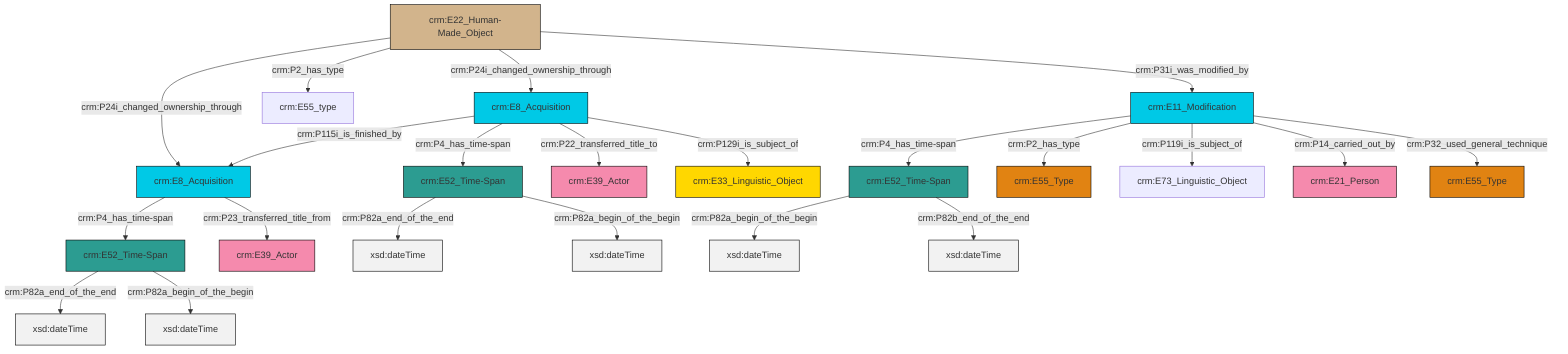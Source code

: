 graph TD
classDef Literal fill:#f2f2f2,stroke:#000000;
classDef CRM_Entity fill:#FFFFFF,stroke:#000000;
classDef Temporal_Entity fill:#00C9E6, stroke:#000000;
classDef Type fill:#E18312, stroke:#000000;
classDef Time-Span fill:#2C9C91, stroke:#000000;
classDef Appellation fill:#FFEB7F, stroke:#000000;
classDef Place fill:#008836, stroke:#000000;
classDef Persistent_Item fill:#B266B2, stroke:#000000;
classDef Conceptual_Object fill:#FFD700, stroke:#000000;
classDef Physical_Thing fill:#D2B48C, stroke:#000000;
classDef Actor fill:#f58aad, stroke:#000000;
classDef PC_Classes fill:#4ce600, stroke:#000000;
classDef Multi fill:#cccccc,stroke:#000000;

2["crm:E52_Time-Span"]:::Time-Span -->|crm:P82a_end_of_the_end| 3[xsd:dateTime]:::Literal
4["crm:E22_Human-Made_Object"]:::Physical_Thing -->|crm:P24i_changed_ownership_through| 5["crm:E8_Acquisition"]:::Temporal_Entity
4["crm:E22_Human-Made_Object"]:::Physical_Thing -->|crm:P2_has_type| 6["crm:E55_type"]:::Default
7["crm:E8_Acquisition"]:::Temporal_Entity -->|crm:P115i_is_finished_by| 5["crm:E8_Acquisition"]:::Temporal_Entity
10["crm:E11_Modification"]:::Temporal_Entity -->|crm:P4_has_time-span| 11["crm:E52_Time-Span"]:::Time-Span
10["crm:E11_Modification"]:::Temporal_Entity -->|crm:P2_has_type| 12["crm:E55_Type"]:::Type
11["crm:E52_Time-Span"]:::Time-Span -->|crm:P82a_begin_of_the_begin| 14[xsd:dateTime]:::Literal
2["crm:E52_Time-Span"]:::Time-Span -->|crm:P82a_begin_of_the_begin| 15[xsd:dateTime]:::Literal
11["crm:E52_Time-Span"]:::Time-Span -->|crm:P82b_end_of_the_end| 16[xsd:dateTime]:::Literal
5["crm:E8_Acquisition"]:::Temporal_Entity -->|crm:P4_has_time-span| 17["crm:E52_Time-Span"]:::Time-Span
17["crm:E52_Time-Span"]:::Time-Span -->|crm:P82a_end_of_the_end| 20[xsd:dateTime]:::Literal
10["crm:E11_Modification"]:::Temporal_Entity -->|crm:P119i_is_subject_of| 0["crm:E73_Linguistic_Object"]:::Default
7["crm:E8_Acquisition"]:::Temporal_Entity -->|crm:P4_has_time-span| 2["crm:E52_Time-Span"]:::Time-Span
5["crm:E8_Acquisition"]:::Temporal_Entity -->|crm:P23_transferred_title_from| 23["crm:E39_Actor"]:::Actor
4["crm:E22_Human-Made_Object"]:::Physical_Thing -->|crm:P24i_changed_ownership_through| 7["crm:E8_Acquisition"]:::Temporal_Entity
10["crm:E11_Modification"]:::Temporal_Entity -->|crm:P14_carried_out_by| 18["crm:E21_Person"]:::Actor
4["crm:E22_Human-Made_Object"]:::Physical_Thing -->|crm:P31i_was_modified_by| 10["crm:E11_Modification"]:::Temporal_Entity
7["crm:E8_Acquisition"]:::Temporal_Entity -->|crm:P22_transferred_title_to| 8["crm:E39_Actor"]:::Actor
7["crm:E8_Acquisition"]:::Temporal_Entity -->|crm:P129i_is_subject_of| 28["crm:E33_Linguistic_Object"]:::Conceptual_Object
10["crm:E11_Modification"]:::Temporal_Entity -->|crm:P32_used_general_technique| 31["crm:E55_Type"]:::Type
17["crm:E52_Time-Span"]:::Time-Span -->|crm:P82a_begin_of_the_begin| 33[xsd:dateTime]:::Literal